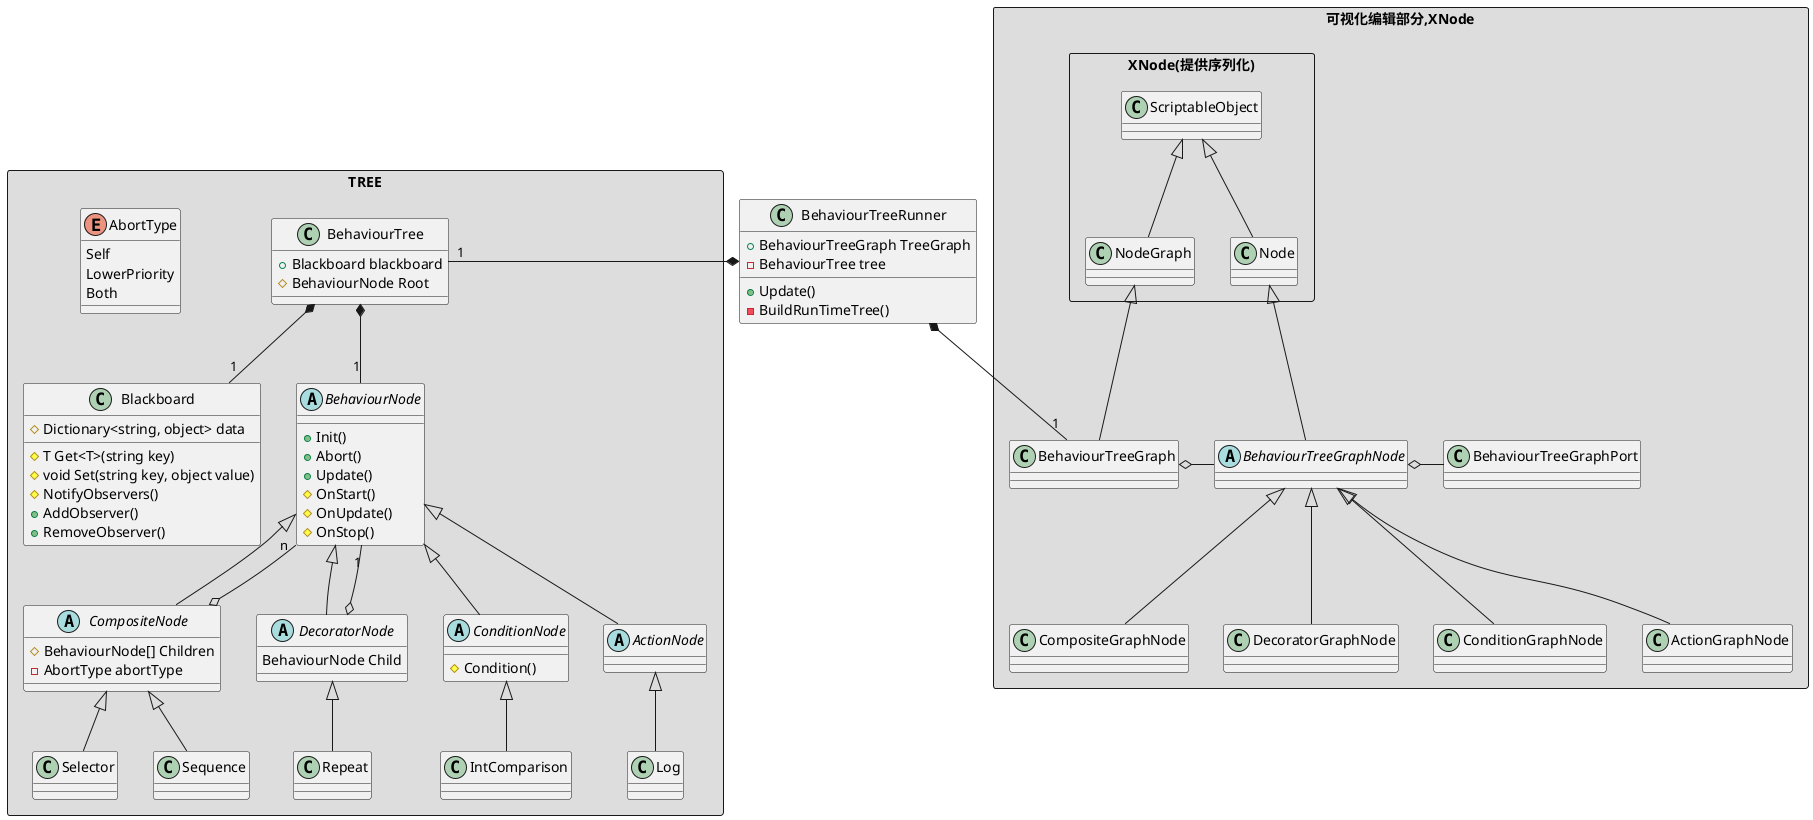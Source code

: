 @startuml
'https://plantuml.com/class-diagram
package "TREE" <<Rectangle>> #DDDDDD
{
class BehaviourTree
{
    +Blackboard blackboard
    #BehaviourNode Root
}
class Blackboard
{
    #Dictionary<string, object> data
    #T Get<T>(string key)
    #void Set(string key, object value)
    #NotifyObservers()
    +AddObserver()
    +RemoveObserver()
}
abstract class BehaviourNode
{
    +Init()
    +Abort()
    +Update()
    #OnStart()
    #OnUpdate()
    #OnStop()
}
enum AbortType
{
    Self
    LowerPriority
    Both
}
abstract class CompositeNode
{
    #BehaviourNode[] Children
    -AbortType abortType
}
abstract class DecoratorNode
{
    BehaviourNode Child
}
abstract class ConditionNode
{
    #Condition()
}
abstract class ActionNode
class Selector
class Sequence
class Repeat
class Log
class IntComparison

BehaviourNode <|-- CompositeNode
BehaviourNode <|-- DecoratorNode
BehaviourNode <|-- ConditionNode
BehaviourNode <|-- ActionNode
CompositeNode <|-- Selector
CompositeNode <|-- Sequence
DecoratorNode <|-- Repeat
ConditionNode <|-- IntComparison
ActionNode <|-- Log

BehaviourTree *--"1" Blackboard
BehaviourTree *--"1" BehaviourNode
CompositeNode o--"n" BehaviourNode
DecoratorNode o--"1" BehaviourNode
}

class BehaviourTreeRunner
{
    +BehaviourTreeGraph TreeGraph
    -BehaviourTree tree
    +Update()
    -BuildRunTimeTree()
}

package "可视化编辑部分,XNode" <<Rectangle>> #DDDDDD
{
class BehaviourTreeGraph
abstract class BehaviourTreeGraphNode
class CompositeGraphNode
class DecoratorGraphNode
class ConditionGraphNode
class ActionGraphNode
class BehaviourTreeGraphPort
package XNode(提供序列化) <<Rectangle>> #DDDDDD
{
class Node
class NodeGraph
class ScriptableObject
}

BehaviourTreeRunner *--"1" BehaviourTreeGraph
BehaviourTreeRunner *-left-"1" BehaviourTree

BehaviourTreeGraph o-right- BehaviourTreeGraphNode
BehaviourTreeGraphNode <|-- CompositeGraphNode
BehaviourTreeGraphNode <|-- DecoratorGraphNode
BehaviourTreeGraphNode <|-- ConditionGraphNode
BehaviourTreeGraphNode <|-- ActionGraphNode
ScriptableObject <|-- Node
ScriptableObject <|-- NodeGraph
Node <|-- BehaviourTreeGraphNode
NodeGraph <|-- BehaviourTreeGraph
BehaviourTreeGraphNode o-right- BehaviourTreeGraphPort
}

@enduml